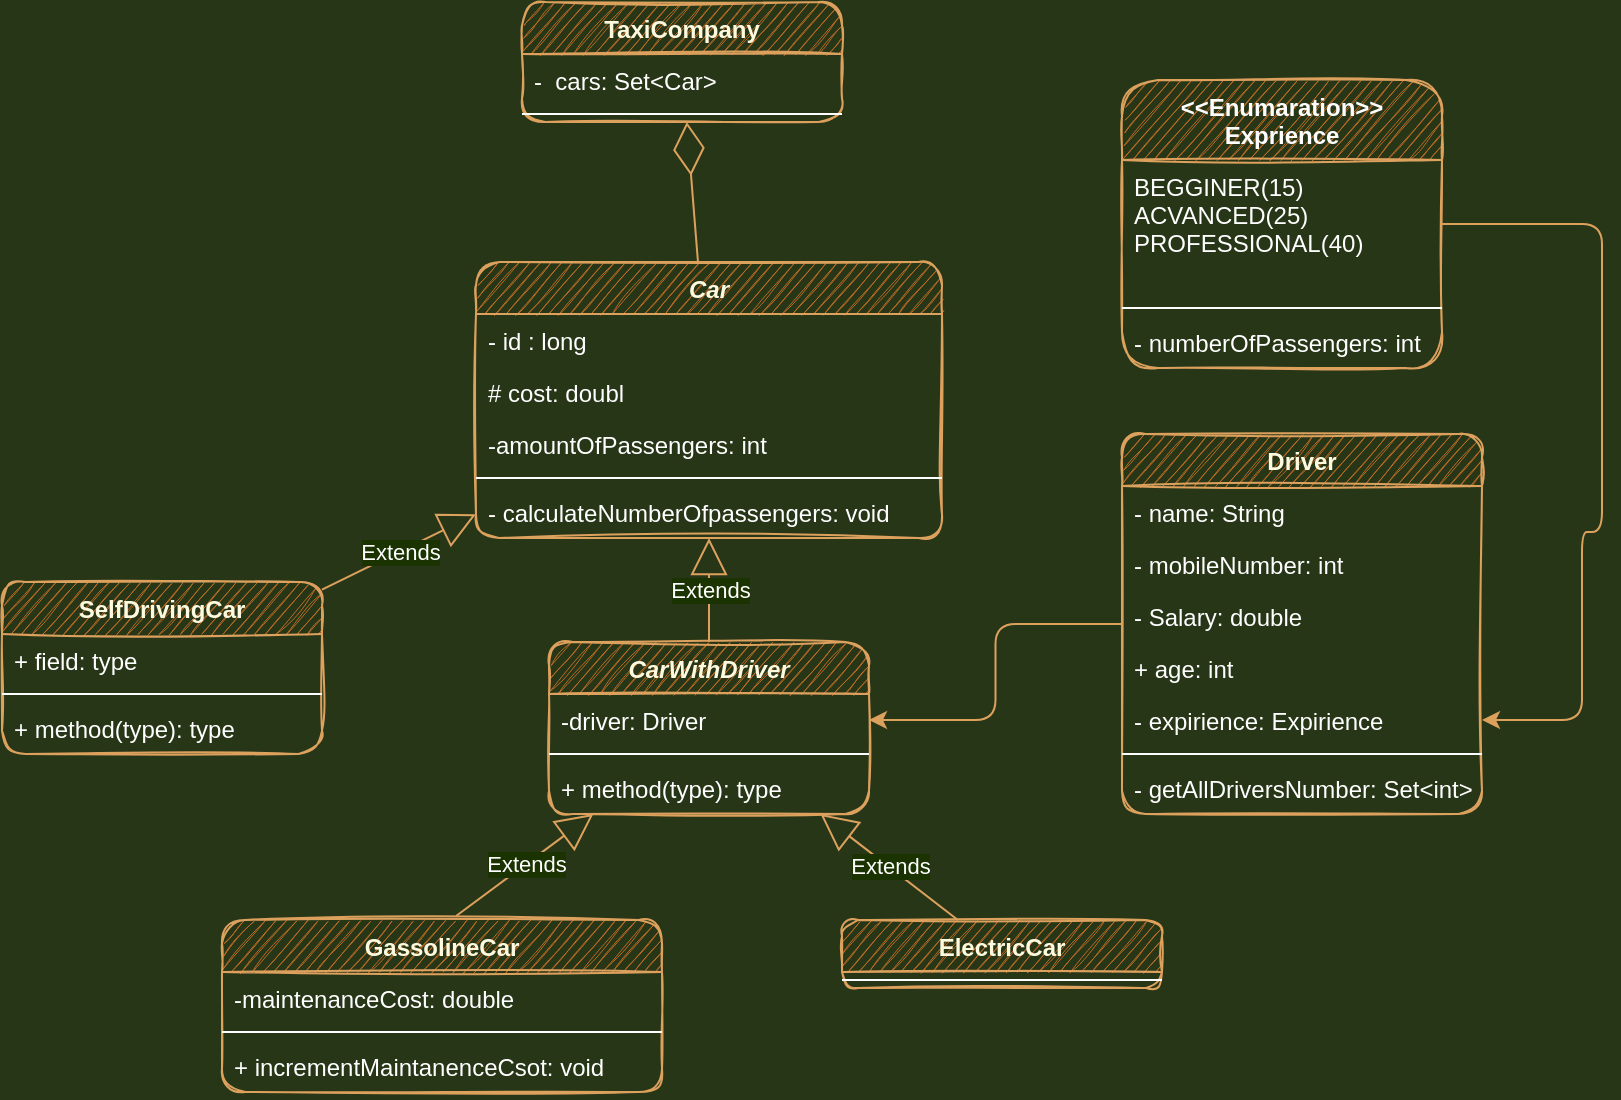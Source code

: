 <mxfile version="14.9.6" type="device"><diagram id="zCWjEFLZ6GmLoCGZCdMb" name="Page-1"><mxGraphModel dx="2302" dy="1210" grid="1" gridSize="10" guides="1" tooltips="1" connect="1" arrows="1" fold="1" page="1" pageScale="1" pageWidth="1654" pageHeight="1169" background="#283618" math="0" shadow="0"><root><mxCell id="0"/><mxCell id="1" parent="0"/><mxCell id="YKMXcFxAGkUSKFwF2DMi-5" value="TaxiCompany" style="swimlane;fontStyle=1;align=center;verticalAlign=top;childLayout=stackLayout;horizontal=1;startSize=26;horizontalStack=0;resizeParent=1;resizeParentMax=0;resizeLast=0;collapsible=1;marginBottom=0;rounded=1;sketch=1;fontColor=#FEFAE0;strokeColor=#DDA15E;fillColor=#BC6C25;" vertex="1" parent="1"><mxGeometry x="770" y="40" width="160" height="60" as="geometry"/></mxCell><mxCell id="YKMXcFxAGkUSKFwF2DMi-6" value="-  cars: Set&lt;Car&gt;" style="text;strokeColor=none;fillColor=none;align=left;verticalAlign=top;spacingLeft=4;spacingRight=4;overflow=hidden;rotatable=0;points=[[0,0.5],[1,0.5]];portConstraint=eastwest;fontColor=#FFFFFF;" vertex="1" parent="YKMXcFxAGkUSKFwF2DMi-5"><mxGeometry y="26" width="160" height="26" as="geometry"/></mxCell><mxCell id="YKMXcFxAGkUSKFwF2DMi-7" value="" style="line;strokeWidth=1;fillColor=none;align=left;verticalAlign=middle;spacingTop=-1;spacingLeft=3;spacingRight=3;rotatable=0;labelPosition=right;points=[];portConstraint=eastwest;strokeColor=#FFFFFF;" vertex="1" parent="YKMXcFxAGkUSKFwF2DMi-5"><mxGeometry y="52" width="160" height="8" as="geometry"/></mxCell><mxCell id="YKMXcFxAGkUSKFwF2DMi-9" value="GassolineCar" style="swimlane;fontStyle=1;align=center;verticalAlign=top;childLayout=stackLayout;horizontal=1;startSize=26;horizontalStack=0;resizeParent=1;resizeParentMax=0;resizeLast=0;collapsible=1;marginBottom=0;rounded=1;sketch=1;fontColor=#FEFAE0;strokeColor=#DDA15E;fillColor=#BC6C25;" vertex="1" parent="1"><mxGeometry x="620" y="499" width="220" height="86" as="geometry"/></mxCell><mxCell id="YKMXcFxAGkUSKFwF2DMi-10" value="-maintenanceCost: double" style="text;strokeColor=none;fillColor=none;align=left;verticalAlign=top;spacingLeft=4;spacingRight=4;overflow=hidden;rotatable=0;points=[[0,0.5],[1,0.5]];portConstraint=eastwest;fontColor=#FFFFFF;" vertex="1" parent="YKMXcFxAGkUSKFwF2DMi-9"><mxGeometry y="26" width="220" height="26" as="geometry"/></mxCell><mxCell id="YKMXcFxAGkUSKFwF2DMi-11" value="" style="line;strokeWidth=1;fillColor=none;align=left;verticalAlign=middle;spacingTop=-1;spacingLeft=3;spacingRight=3;rotatable=0;labelPosition=right;points=[];portConstraint=eastwest;strokeColor=#FFFFFF;" vertex="1" parent="YKMXcFxAGkUSKFwF2DMi-9"><mxGeometry y="52" width="220" height="8" as="geometry"/></mxCell><mxCell id="YKMXcFxAGkUSKFwF2DMi-12" value="+ incrementMaintanenceCsot: void" style="text;strokeColor=none;fillColor=none;align=left;verticalAlign=top;spacingLeft=4;spacingRight=4;overflow=hidden;rotatable=0;points=[[0,0.5],[1,0.5]];portConstraint=eastwest;fontColor=#FFFFFF;" vertex="1" parent="YKMXcFxAGkUSKFwF2DMi-9"><mxGeometry y="60" width="220" height="26" as="geometry"/></mxCell><mxCell id="YKMXcFxAGkUSKFwF2DMi-13" value="CarWithDriver" style="swimlane;fontStyle=3;align=center;verticalAlign=top;childLayout=stackLayout;horizontal=1;startSize=26;horizontalStack=0;resizeParent=1;resizeParentMax=0;resizeLast=0;collapsible=1;marginBottom=0;rounded=1;sketch=1;fontColor=#FEFAE0;strokeColor=#DDA15E;fillColor=#BC6C25;" vertex="1" parent="1"><mxGeometry x="783.5" y="360" width="160" height="86" as="geometry"/></mxCell><mxCell id="YKMXcFxAGkUSKFwF2DMi-14" value="-driver: Driver" style="text;strokeColor=none;fillColor=none;align=left;verticalAlign=top;spacingLeft=4;spacingRight=4;overflow=hidden;rotatable=0;points=[[0,0.5],[1,0.5]];portConstraint=eastwest;fontColor=#FFFFFF;" vertex="1" parent="YKMXcFxAGkUSKFwF2DMi-13"><mxGeometry y="26" width="160" height="26" as="geometry"/></mxCell><mxCell id="YKMXcFxAGkUSKFwF2DMi-15" value="" style="line;strokeWidth=1;fillColor=none;align=left;verticalAlign=middle;spacingTop=-1;spacingLeft=3;spacingRight=3;rotatable=0;labelPosition=right;points=[];portConstraint=eastwest;strokeColor=#FFFFFF;" vertex="1" parent="YKMXcFxAGkUSKFwF2DMi-13"><mxGeometry y="52" width="160" height="8" as="geometry"/></mxCell><mxCell id="YKMXcFxAGkUSKFwF2DMi-16" value="+ method(type): type" style="text;strokeColor=none;fillColor=none;align=left;verticalAlign=top;spacingLeft=4;spacingRight=4;overflow=hidden;rotatable=0;points=[[0,0.5],[1,0.5]];portConstraint=eastwest;fontColor=#FFFFFF;" vertex="1" parent="YKMXcFxAGkUSKFwF2DMi-13"><mxGeometry y="60" width="160" height="26" as="geometry"/></mxCell><mxCell id="YKMXcFxAGkUSKFwF2DMi-17" value="SelfDrivingCar" style="swimlane;fontStyle=1;align=center;verticalAlign=top;childLayout=stackLayout;horizontal=1;startSize=26;horizontalStack=0;resizeParent=1;resizeParentMax=0;resizeLast=0;collapsible=1;marginBottom=0;rounded=1;sketch=1;fontColor=#FEFAE0;strokeColor=#DDA15E;fillColor=#BC6C25;" vertex="1" parent="1"><mxGeometry x="510" y="330" width="160" height="86" as="geometry"/></mxCell><mxCell id="YKMXcFxAGkUSKFwF2DMi-18" value="+ field: type" style="text;strokeColor=none;fillColor=none;align=left;verticalAlign=top;spacingLeft=4;spacingRight=4;overflow=hidden;rotatable=0;points=[[0,0.5],[1,0.5]];portConstraint=eastwest;fontColor=#FFFFFF;" vertex="1" parent="YKMXcFxAGkUSKFwF2DMi-17"><mxGeometry y="26" width="160" height="26" as="geometry"/></mxCell><mxCell id="YKMXcFxAGkUSKFwF2DMi-19" value="" style="line;strokeWidth=1;fillColor=none;align=left;verticalAlign=middle;spacingTop=-1;spacingLeft=3;spacingRight=3;rotatable=0;labelPosition=right;points=[];portConstraint=eastwest;strokeColor=#FFFFFF;" vertex="1" parent="YKMXcFxAGkUSKFwF2DMi-17"><mxGeometry y="52" width="160" height="8" as="geometry"/></mxCell><mxCell id="YKMXcFxAGkUSKFwF2DMi-20" value="+ method(type): type" style="text;strokeColor=none;fillColor=none;align=left;verticalAlign=top;spacingLeft=4;spacingRight=4;overflow=hidden;rotatable=0;points=[[0,0.5],[1,0.5]];portConstraint=eastwest;fontColor=#FFFFFF;" vertex="1" parent="YKMXcFxAGkUSKFwF2DMi-17"><mxGeometry y="60" width="160" height="26" as="geometry"/></mxCell><mxCell id="YKMXcFxAGkUSKFwF2DMi-21" value="Car" style="swimlane;fontStyle=3;align=center;verticalAlign=top;childLayout=stackLayout;horizontal=1;startSize=26;horizontalStack=0;resizeParent=1;resizeParentMax=0;resizeLast=0;collapsible=1;marginBottom=0;rounded=1;sketch=1;fontColor=#FEFAE0;strokeColor=#DDA15E;fillColor=#BC6C25;" vertex="1" parent="1"><mxGeometry x="747" y="170" width="233" height="138" as="geometry"/></mxCell><mxCell id="YKMXcFxAGkUSKFwF2DMi-22" value="- id : long" style="text;strokeColor=none;fillColor=none;align=left;verticalAlign=top;spacingLeft=4;spacingRight=4;overflow=hidden;rotatable=0;points=[[0,0.5],[1,0.5]];portConstraint=eastwest;fontColor=#FFFFFF;" vertex="1" parent="YKMXcFxAGkUSKFwF2DMi-21"><mxGeometry y="26" width="233" height="26" as="geometry"/></mxCell><mxCell id="YKMXcFxAGkUSKFwF2DMi-43" value="# cost: doubl" style="text;strokeColor=none;fillColor=none;align=left;verticalAlign=top;spacingLeft=4;spacingRight=4;overflow=hidden;rotatable=0;points=[[0,0.5],[1,0.5]];portConstraint=eastwest;fontColor=#FFFFFF;" vertex="1" parent="YKMXcFxAGkUSKFwF2DMi-21"><mxGeometry y="52" width="233" height="26" as="geometry"/></mxCell><mxCell id="YKMXcFxAGkUSKFwF2DMi-44" value="-amountOfPassengers: int" style="text;strokeColor=none;fillColor=none;align=left;verticalAlign=top;spacingLeft=4;spacingRight=4;overflow=hidden;rotatable=0;points=[[0,0.5],[1,0.5]];portConstraint=eastwest;fontColor=#FFFFFF;" vertex="1" parent="YKMXcFxAGkUSKFwF2DMi-21"><mxGeometry y="78" width="233" height="26" as="geometry"/></mxCell><mxCell id="YKMXcFxAGkUSKFwF2DMi-23" value="" style="line;strokeWidth=1;fillColor=none;align=left;verticalAlign=middle;spacingTop=-1;spacingLeft=3;spacingRight=3;rotatable=0;labelPosition=right;points=[];portConstraint=eastwest;strokeColor=#FFFFFF;" vertex="1" parent="YKMXcFxAGkUSKFwF2DMi-21"><mxGeometry y="104" width="233" height="8" as="geometry"/></mxCell><mxCell id="YKMXcFxAGkUSKFwF2DMi-24" value="- calculateNumberOfpassengers: void" style="text;strokeColor=none;fillColor=none;align=left;verticalAlign=top;spacingLeft=4;spacingRight=4;overflow=hidden;rotatable=0;points=[[0,0.5],[1,0.5]];portConstraint=eastwest;fontColor=#FFFFFF;" vertex="1" parent="YKMXcFxAGkUSKFwF2DMi-21"><mxGeometry y="112" width="233" height="26" as="geometry"/></mxCell><mxCell id="YKMXcFxAGkUSKFwF2DMi-25" value="ElectricCar" style="swimlane;fontStyle=1;align=center;verticalAlign=top;childLayout=stackLayout;horizontal=1;startSize=26;horizontalStack=0;resizeParent=1;resizeParentMax=0;resizeLast=0;collapsible=1;marginBottom=0;rounded=1;sketch=1;fontColor=#FEFAE0;strokeColor=#DDA15E;fillColor=#BC6C25;" vertex="1" parent="1"><mxGeometry x="930" y="499" width="160" height="34" as="geometry"/></mxCell><mxCell id="YKMXcFxAGkUSKFwF2DMi-27" value="" style="line;strokeWidth=1;fillColor=none;align=left;verticalAlign=middle;spacingTop=-1;spacingLeft=3;spacingRight=3;rotatable=0;labelPosition=right;points=[];portConstraint=eastwest;strokeColor=#FFFFFF;" vertex="1" parent="YKMXcFxAGkUSKFwF2DMi-25"><mxGeometry y="26" width="160" height="8" as="geometry"/></mxCell><mxCell id="YKMXcFxAGkUSKFwF2DMi-48" style="edgeStyle=orthogonalEdgeStyle;curved=0;rounded=1;sketch=0;orthogonalLoop=1;jettySize=auto;html=1;fontColor=#FEFAE0;strokeColor=#DDA15E;fillColor=#BC6C25;" edge="1" parent="1" source="YKMXcFxAGkUSKFwF2DMi-29" target="YKMXcFxAGkUSKFwF2DMi-14"><mxGeometry relative="1" as="geometry"/></mxCell><mxCell id="YKMXcFxAGkUSKFwF2DMi-29" value="Driver" style="swimlane;fontStyle=1;align=center;verticalAlign=top;childLayout=stackLayout;horizontal=1;startSize=26;horizontalStack=0;resizeParent=1;resizeParentMax=0;resizeLast=0;collapsible=1;marginBottom=0;rounded=1;sketch=1;fontColor=#FEFAE0;strokeColor=#DDA15E;fillColor=#BC6C25;" vertex="1" parent="1"><mxGeometry x="1070" y="256" width="180" height="190" as="geometry"/></mxCell><mxCell id="YKMXcFxAGkUSKFwF2DMi-30" value="- name: String " style="text;strokeColor=none;fillColor=none;align=left;verticalAlign=top;spacingLeft=4;spacingRight=4;overflow=hidden;rotatable=0;points=[[0,0.5],[1,0.5]];portConstraint=eastwest;fontColor=#FFFFFF;" vertex="1" parent="YKMXcFxAGkUSKFwF2DMi-29"><mxGeometry y="26" width="180" height="26" as="geometry"/></mxCell><mxCell id="YKMXcFxAGkUSKFwF2DMi-40" value="- mobileNumber: int" style="text;strokeColor=none;fillColor=none;align=left;verticalAlign=top;spacingLeft=4;spacingRight=4;overflow=hidden;rotatable=0;points=[[0,0.5],[1,0.5]];portConstraint=eastwest;fontColor=#FFFFFF;" vertex="1" parent="YKMXcFxAGkUSKFwF2DMi-29"><mxGeometry y="52" width="180" height="26" as="geometry"/></mxCell><mxCell id="YKMXcFxAGkUSKFwF2DMi-38" value="- Salary: double " style="text;strokeColor=none;fillColor=none;align=left;verticalAlign=top;spacingLeft=4;spacingRight=4;overflow=hidden;rotatable=0;points=[[0,0.5],[1,0.5]];portConstraint=eastwest;fontColor=#FFFFFF;" vertex="1" parent="YKMXcFxAGkUSKFwF2DMi-29"><mxGeometry y="78" width="180" height="26" as="geometry"/></mxCell><mxCell id="YKMXcFxAGkUSKFwF2DMi-39" value="+ age: int " style="text;strokeColor=none;fillColor=none;align=left;verticalAlign=top;spacingLeft=4;spacingRight=4;overflow=hidden;rotatable=0;points=[[0,0.5],[1,0.5]];portConstraint=eastwest;fontColor=#FFFFFF;" vertex="1" parent="YKMXcFxAGkUSKFwF2DMi-29"><mxGeometry y="104" width="180" height="26" as="geometry"/></mxCell><mxCell id="YKMXcFxAGkUSKFwF2DMi-41" value="- expirience: Expirience" style="text;strokeColor=none;fillColor=none;align=left;verticalAlign=top;spacingLeft=4;spacingRight=4;overflow=hidden;rotatable=0;points=[[0,0.5],[1,0.5]];portConstraint=eastwest;fontColor=#FFFFFF;" vertex="1" parent="YKMXcFxAGkUSKFwF2DMi-29"><mxGeometry y="130" width="180" height="26" as="geometry"/></mxCell><mxCell id="YKMXcFxAGkUSKFwF2DMi-31" value="" style="line;strokeWidth=1;fillColor=none;align=left;verticalAlign=middle;spacingTop=-1;spacingLeft=3;spacingRight=3;rotatable=0;labelPosition=right;points=[];portConstraint=eastwest;strokeColor=#FFFFFF;" vertex="1" parent="YKMXcFxAGkUSKFwF2DMi-29"><mxGeometry y="156" width="180" height="8" as="geometry"/></mxCell><mxCell id="YKMXcFxAGkUSKFwF2DMi-32" value="- getAllDriversNumber: Set&lt;int&gt;" style="text;strokeColor=none;fillColor=none;align=left;verticalAlign=top;spacingLeft=4;spacingRight=4;overflow=hidden;rotatable=0;points=[[0,0.5],[1,0.5]];portConstraint=eastwest;fontColor=#FFFFFF;" vertex="1" parent="YKMXcFxAGkUSKFwF2DMi-29"><mxGeometry y="164" width="180" height="26" as="geometry"/></mxCell><mxCell id="YKMXcFxAGkUSKFwF2DMi-42" style="edgeStyle=orthogonalEdgeStyle;curved=0;rounded=1;sketch=0;orthogonalLoop=1;jettySize=auto;html=1;fontColor=#FEFAE0;strokeColor=#DDA15E;fillColor=#BC6C25;" edge="1" parent="1" source="YKMXcFxAGkUSKFwF2DMi-33" target="YKMXcFxAGkUSKFwF2DMi-41"><mxGeometry relative="1" as="geometry"><Array as="points"><mxPoint x="1310" y="151"/><mxPoint x="1310" y="305"/><mxPoint x="1300" y="305"/><mxPoint x="1300" y="399"/></Array></mxGeometry></mxCell><mxCell id="YKMXcFxAGkUSKFwF2DMi-33" value="&lt;&lt;Enumaration&gt;&gt;&#10;Exprience" style="swimlane;fontStyle=1;align=center;verticalAlign=top;childLayout=stackLayout;horizontal=1;startSize=40;horizontalStack=0;resizeParent=1;resizeParentMax=0;resizeLast=0;collapsible=1;marginBottom=0;rounded=1;sketch=1;fontColor=#FFFFFF;strokeColor=#DDA15E;fillColor=#BC6C25;" vertex="1" parent="1"><mxGeometry x="1070" y="79" width="160" height="144" as="geometry"/></mxCell><mxCell id="YKMXcFxAGkUSKFwF2DMi-34" value="BEGGINER(15)&#10;ACVANCED(25)&#10;PROFESSIONAL(40)" style="text;strokeColor=none;fillColor=none;align=left;verticalAlign=top;spacingLeft=4;spacingRight=4;overflow=hidden;rotatable=0;points=[[0,0.5],[1,0.5]];portConstraint=eastwest;fontColor=#FFFFFF;" vertex="1" parent="YKMXcFxAGkUSKFwF2DMi-33"><mxGeometry y="40" width="160" height="70" as="geometry"/></mxCell><mxCell id="YKMXcFxAGkUSKFwF2DMi-35" value="" style="line;strokeWidth=1;fillColor=none;align=left;verticalAlign=middle;spacingTop=-1;spacingLeft=3;spacingRight=3;rotatable=0;labelPosition=right;points=[];portConstraint=eastwest;strokeColor=#FFFFFF;" vertex="1" parent="YKMXcFxAGkUSKFwF2DMi-33"><mxGeometry y="110" width="160" height="8" as="geometry"/></mxCell><mxCell id="YKMXcFxAGkUSKFwF2DMi-37" value="- numberOfPassengers: int" style="text;strokeColor=none;fillColor=none;align=left;verticalAlign=top;spacingLeft=4;spacingRight=4;overflow=hidden;rotatable=0;points=[[0,0.5],[1,0.5]];portConstraint=eastwest;fontColor=#FFFFFF;" vertex="1" parent="YKMXcFxAGkUSKFwF2DMi-33"><mxGeometry y="118" width="160" height="26" as="geometry"/></mxCell><mxCell id="YKMXcFxAGkUSKFwF2DMi-45" value="Extends" style="endArrow=block;endSize=16;endFill=0;html=1;fontColor=#FFFFFF;strokeColor=#DDA15E;fillColor=#BC6C25;labelBackgroundColor=#1A3300;" edge="1" parent="1" source="YKMXcFxAGkUSKFwF2DMi-13" target="YKMXcFxAGkUSKFwF2DMi-21"><mxGeometry width="160" relative="1" as="geometry"><mxPoint x="950" y="580" as="sourcePoint"/><mxPoint x="1110" y="580" as="targetPoint"/></mxGeometry></mxCell><mxCell id="YKMXcFxAGkUSKFwF2DMi-46" value="Extends" style="endArrow=block;endSize=16;endFill=0;html=1;fontColor=#FFFFFF;strokeColor=#DDA15E;fillColor=#BC6C25;labelBackgroundColor=#1A3300;" edge="1" parent="1" source="YKMXcFxAGkUSKFwF2DMi-17" target="YKMXcFxAGkUSKFwF2DMi-21"><mxGeometry width="160" relative="1" as="geometry"><mxPoint x="950" y="580" as="sourcePoint"/><mxPoint x="1110" y="580" as="targetPoint"/></mxGeometry></mxCell><mxCell id="YKMXcFxAGkUSKFwF2DMi-47" value="Extends" style="endArrow=block;endSize=16;endFill=0;html=1;fontColor=#FFFFFF;strokeColor=#DDA15E;fillColor=#BC6C25;labelBackgroundColor=#1A3300;exitX=0.532;exitY=-0.023;exitDx=0;exitDy=0;exitPerimeter=0;" edge="1" parent="1" source="YKMXcFxAGkUSKFwF2DMi-9" target="YKMXcFxAGkUSKFwF2DMi-13"><mxGeometry width="160" relative="1" as="geometry"><mxPoint x="680" y="343.804" as="sourcePoint"/><mxPoint x="757" y="306.079" as="targetPoint"/></mxGeometry></mxCell><mxCell id="YKMXcFxAGkUSKFwF2DMi-49" value="Extends" style="endArrow=block;endSize=16;endFill=0;html=1;fontColor=#FFFFFF;strokeColor=#DDA15E;fillColor=#BC6C25;labelBackgroundColor=#1A3300;" edge="1" parent="1" source="YKMXcFxAGkUSKFwF2DMi-25" target="YKMXcFxAGkUSKFwF2DMi-13"><mxGeometry width="160" relative="1" as="geometry"><mxPoint x="690" y="353.804" as="sourcePoint"/><mxPoint x="767" y="316.079" as="targetPoint"/></mxGeometry></mxCell><mxCell id="YKMXcFxAGkUSKFwF2DMi-50" value="" style="endArrow=diamondThin;endFill=0;endSize=24;html=1;fontColor=#FEFAE0;strokeColor=#DDA15E;fillColor=#BC6C25;" edge="1" parent="1" source="YKMXcFxAGkUSKFwF2DMi-21" target="YKMXcFxAGkUSKFwF2DMi-5"><mxGeometry width="160" relative="1" as="geometry"><mxPoint x="950" y="580" as="sourcePoint"/><mxPoint x="1110" y="580" as="targetPoint"/></mxGeometry></mxCell></root></mxGraphModel></diagram></mxfile>
